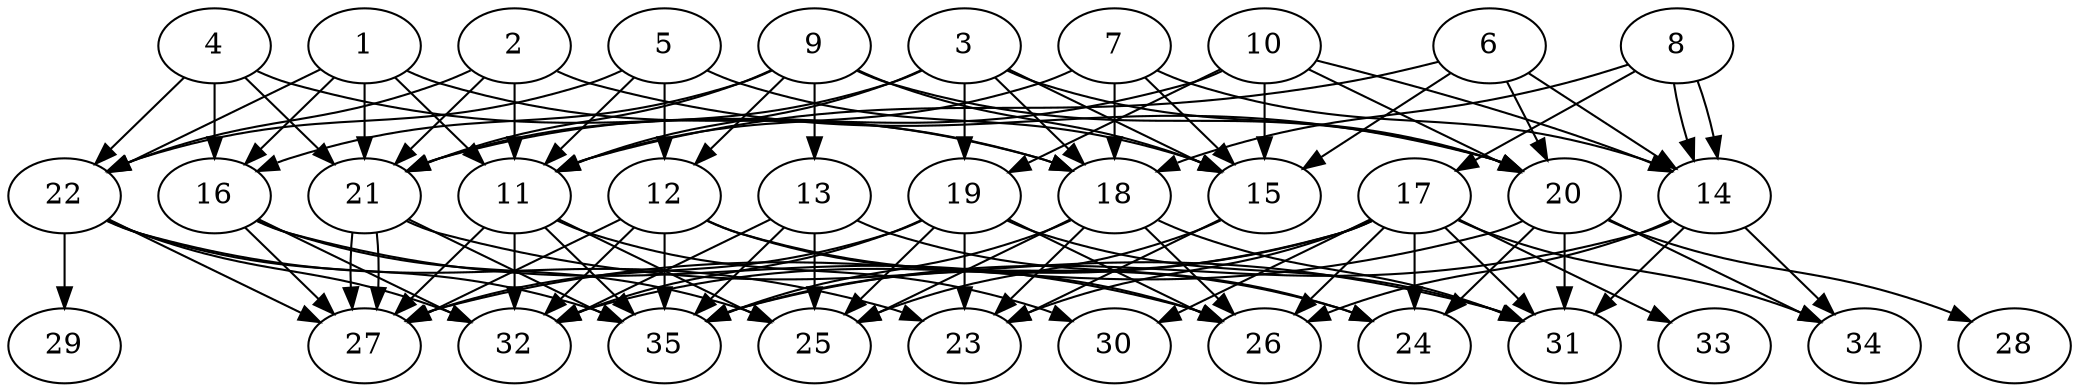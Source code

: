 // DAG (tier=3-complex, mode=data, n=35, ccr=0.529, fat=0.715, density=0.639, regular=0.276, jump=0.205, mindata=4194304, maxdata=33554432)
// DAG automatically generated by daggen at Sun Aug 24 16:33:35 2025
// /home/ermia/Project/Environments/daggen/bin/daggen --dot --ccr 0.529 --fat 0.715 --regular 0.276 --density 0.639 --jump 0.205 --mindata 4194304 --maxdata 33554432 -n 35 
digraph G {
  1 [size="4008549467662558691328", alpha="0.15", expect_size="2004274733831279345664"]
  1 -> 11 [size ="2018745098698752"]
  1 -> 16 [size ="2018745098698752"]
  1 -> 18 [size ="2018745098698752"]
  1 -> 21 [size ="2018745098698752"]
  1 -> 22 [size ="2018745098698752"]
  2 [size="525786173679056453632", alpha="0.00", expect_size="262893086839528226816"]
  2 -> 11 [size ="521150023073792"]
  2 -> 20 [size ="521150023073792"]
  2 -> 21 [size ="521150023073792"]
  2 -> 22 [size ="521150023073792"]
  3 [size="28436999257141768", alpha="0.02", expect_size="14218499628570884"]
  3 -> 11 [size ="1231629594918912"]
  3 -> 15 [size ="1231629594918912"]
  3 -> 18 [size ="1231629594918912"]
  3 -> 19 [size ="1231629594918912"]
  3 -> 20 [size ="1231629594918912"]
  3 -> 21 [size ="1231629594918912"]
  4 [size="3563919255343491584", alpha="0.09", expect_size="1781959627671745792"]
  4 -> 16 [size ="4935060239155200"]
  4 -> 18 [size ="4935060239155200"]
  4 -> 21 [size ="4935060239155200"]
  4 -> 22 [size ="4935060239155200"]
  5 [size="91480239360384656", alpha="0.12", expect_size="45740119680192328"]
  5 -> 11 [size ="1710831108620288"]
  5 -> 12 [size ="1710831108620288"]
  5 -> 15 [size ="1710831108620288"]
  5 -> 22 [size ="1710831108620288"]
  6 [size="36092576349601931460608", alpha="0.18", expect_size="18046288174800965730304"]
  6 -> 11 [size ="8737125545541632"]
  6 -> 14 [size ="8737125545541632"]
  6 -> 15 [size ="8737125545541632"]
  6 -> 20 [size ="8737125545541632"]
  7 [size="184203716800464320", alpha="0.19", expect_size="92101858400232160"]
  7 -> 11 [size ="4494867019333632"]
  7 -> 14 [size ="4494867019333632"]
  7 -> 15 [size ="4494867019333632"]
  7 -> 18 [size ="4494867019333632"]
  8 [size="505753886721931392", alpha="0.08", expect_size="252876943360965696"]
  8 -> 14 [size ="8976439235837952"]
  8 -> 14 [size ="8976439235837952"]
  8 -> 17 [size ="8976439235837952"]
  8 -> 18 [size ="8976439235837952"]
  9 [size="3321994472692503040", alpha="0.12", expect_size="1660997236346251520"]
  9 -> 12 [size ="2594322952224768"]
  9 -> 13 [size ="2594322952224768"]
  9 -> 15 [size ="2594322952224768"]
  9 -> 16 [size ="2594322952224768"]
  9 -> 20 [size ="2594322952224768"]
  9 -> 21 [size ="2594322952224768"]
  10 [size="196271662994135936", alpha="0.17", expect_size="98135831497067968"]
  10 -> 14 [size ="3427972992204800"]
  10 -> 15 [size ="3427972992204800"]
  10 -> 19 [size ="3427972992204800"]
  10 -> 20 [size ="3427972992204800"]
  10 -> 21 [size ="3427972992204800"]
  11 [size="232383895082708384", alpha="0.17", expect_size="116191947541354192"]
  11 -> 25 [size ="587399054753792"]
  11 -> 27 [size ="587399054753792"]
  11 -> 30 [size ="587399054753792"]
  11 -> 32 [size ="587399054753792"]
  11 -> 35 [size ="587399054753792"]
  12 [size="514856110387932168192", alpha="0.10", expect_size="257428055193966084096"]
  12 -> 24 [size ="513902307704832"]
  12 -> 26 [size ="513902307704832"]
  12 -> 27 [size ="513902307704832"]
  12 -> 32 [size ="513902307704832"]
  12 -> 35 [size ="513902307704832"]
  13 [size="3315584792091965440", alpha="0.17", expect_size="1657792396045982720"]
  13 -> 24 [size ="7082091833458688"]
  13 -> 25 [size ="7082091833458688"]
  13 -> 32 [size ="7082091833458688"]
  13 -> 35 [size ="7082091833458688"]
  14 [size="192942658452067584", alpha="0.10", expect_size="96471329226033792"]
  14 -> 26 [size ="6279915968135168"]
  14 -> 31 [size ="6279915968135168"]
  14 -> 34 [size ="6279915968135168"]
  14 -> 35 [size ="6279915968135168"]
  15 [size="123795416337858256", alpha="0.20", expect_size="61897708168929128"]
  15 -> 23 [size ="8923830181429248"]
  15 -> 25 [size ="8923830181429248"]
  16 [size="192482943024511744", alpha="0.09", expect_size="96241471512255872"]
  16 -> 25 [size ="8511195837366272"]
  16 -> 26 [size ="8511195837366272"]
  16 -> 27 [size ="8511195837366272"]
  16 -> 32 [size ="8511195837366272"]
  17 [size="7098670419597432832", alpha="0.03", expect_size="3549335209798716416"]
  17 -> 23 [size ="3728676604608512"]
  17 -> 24 [size ="3728676604608512"]
  17 -> 26 [size ="3728676604608512"]
  17 -> 30 [size ="3728676604608512"]
  17 -> 31 [size ="3728676604608512"]
  17 -> 32 [size ="3728676604608512"]
  17 -> 33 [size ="3728676604608512"]
  17 -> 34 [size ="3728676604608512"]
  17 -> 35 [size ="3728676604608512"]
  18 [size="4955422519091170304", alpha="0.12", expect_size="2477711259545585152"]
  18 -> 23 [size ="2297938374033408"]
  18 -> 25 [size ="2297938374033408"]
  18 -> 26 [size ="2297938374033408"]
  18 -> 31 [size ="2297938374033408"]
  18 -> 35 [size ="2297938374033408"]
  19 [size="13512550837257617408", alpha="0.16", expect_size="6756275418628808704"]
  19 -> 23 [size ="4549792411680768"]
  19 -> 25 [size ="4549792411680768"]
  19 -> 26 [size ="4549792411680768"]
  19 -> 27 [size ="4549792411680768"]
  19 -> 31 [size ="4549792411680768"]
  19 -> 32 [size ="4549792411680768"]
  20 [size="37551112885722983432192", alpha="0.17", expect_size="18775556442861491716096"]
  20 -> 24 [size ="8970951911800832"]
  20 -> 27 [size ="8970951911800832"]
  20 -> 28 [size ="8970951911800832"]
  20 -> 31 [size ="8970951911800832"]
  20 -> 34 [size ="8970951911800832"]
  21 [size="7647369276665520128", alpha="0.11", expect_size="3823684638332760064"]
  21 -> 27 [size ="5658056041955328"]
  21 -> 27 [size ="5658056041955328"]
  21 -> 31 [size ="5658056041955328"]
  21 -> 35 [size ="5658056041955328"]
  22 [size="9613309753993474048", alpha="0.15", expect_size="4806654876996737024"]
  22 -> 23 [size ="5524649727229952"]
  22 -> 27 [size ="5524649727229952"]
  22 -> 29 [size ="5524649727229952"]
  22 -> 32 [size ="5524649727229952"]
  22 -> 35 [size ="5524649727229952"]
  23 [size="6314139762259698688", alpha="0.11", expect_size="3157069881129849344"]
  24 [size="17353444210089905881088", alpha="0.07", expect_size="8676722105044952940544"]
  25 [size="14288280766056971108352", alpha="0.02", expect_size="7144140383028485554176"]
  26 [size="171322055487888640", alpha="0.07", expect_size="85661027743944320"]
  27 [size="1653415588689534208", alpha="0.08", expect_size="826707794344767104"]
  28 [size="26642511066273270464512", alpha="0.13", expect_size="13321255533136635232256"]
  29 [size="52267078202481600", alpha="0.11", expect_size="26133539101240800"]
  30 [size="64032942770591472", alpha="0.02", expect_size="32016471385295736"]
  31 [size="2688043471444675072", alpha="0.10", expect_size="1344021735722337536"]
  32 [size="29397470061343496", alpha="0.17", expect_size="14698735030671748"]
  33 [size="117515788990602512", alpha="0.08", expect_size="58757894495301256"]
  34 [size="13189189084161771520", alpha="0.04", expect_size="6594594542080885760"]
  35 [size="21710241831360154042368", alpha="0.14", expect_size="10855120915680077021184"]
}